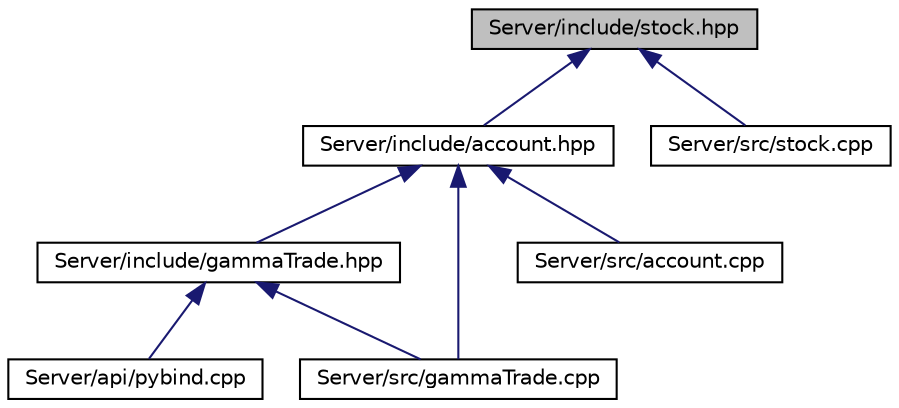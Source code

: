 digraph "Server/include/stock.hpp"
{
 // LATEX_PDF_SIZE
  edge [fontname="Helvetica",fontsize="10",labelfontname="Helvetica",labelfontsize="10"];
  node [fontname="Helvetica",fontsize="10",shape=record];
  Node1 [label="Server/include/stock.hpp",height=0.2,width=0.4,color="black", fillcolor="grey75", style="filled", fontcolor="black",tooltip=" "];
  Node1 -> Node2 [dir="back",color="midnightblue",fontsize="10",style="solid",fontname="Helvetica"];
  Node2 [label="Server/include/account.hpp",height=0.2,width=0.4,color="black", fillcolor="white", style="filled",URL="$account_8hpp.html",tooltip=" "];
  Node2 -> Node3 [dir="back",color="midnightblue",fontsize="10",style="solid",fontname="Helvetica"];
  Node3 [label="Server/include/gammaTrade.hpp",height=0.2,width=0.4,color="black", fillcolor="white", style="filled",URL="$gammaTrade_8hpp.html",tooltip=" "];
  Node3 -> Node4 [dir="back",color="midnightblue",fontsize="10",style="solid",fontname="Helvetica"];
  Node4 [label="Server/api/pybind.cpp",height=0.2,width=0.4,color="black", fillcolor="white", style="filled",URL="$pybind_8cpp.html",tooltip=" "];
  Node3 -> Node5 [dir="back",color="midnightblue",fontsize="10",style="solid",fontname="Helvetica"];
  Node5 [label="Server/src/gammaTrade.cpp",height=0.2,width=0.4,color="black", fillcolor="white", style="filled",URL="$gammaTrade_8cpp.html",tooltip=" "];
  Node2 -> Node6 [dir="back",color="midnightblue",fontsize="10",style="solid",fontname="Helvetica"];
  Node6 [label="Server/src/account.cpp",height=0.2,width=0.4,color="black", fillcolor="white", style="filled",URL="$account_8cpp.html",tooltip=" "];
  Node2 -> Node5 [dir="back",color="midnightblue",fontsize="10",style="solid",fontname="Helvetica"];
  Node1 -> Node7 [dir="back",color="midnightblue",fontsize="10",style="solid",fontname="Helvetica"];
  Node7 [label="Server/src/stock.cpp",height=0.2,width=0.4,color="black", fillcolor="white", style="filled",URL="$stock_8cpp.html",tooltip=" "];
}

